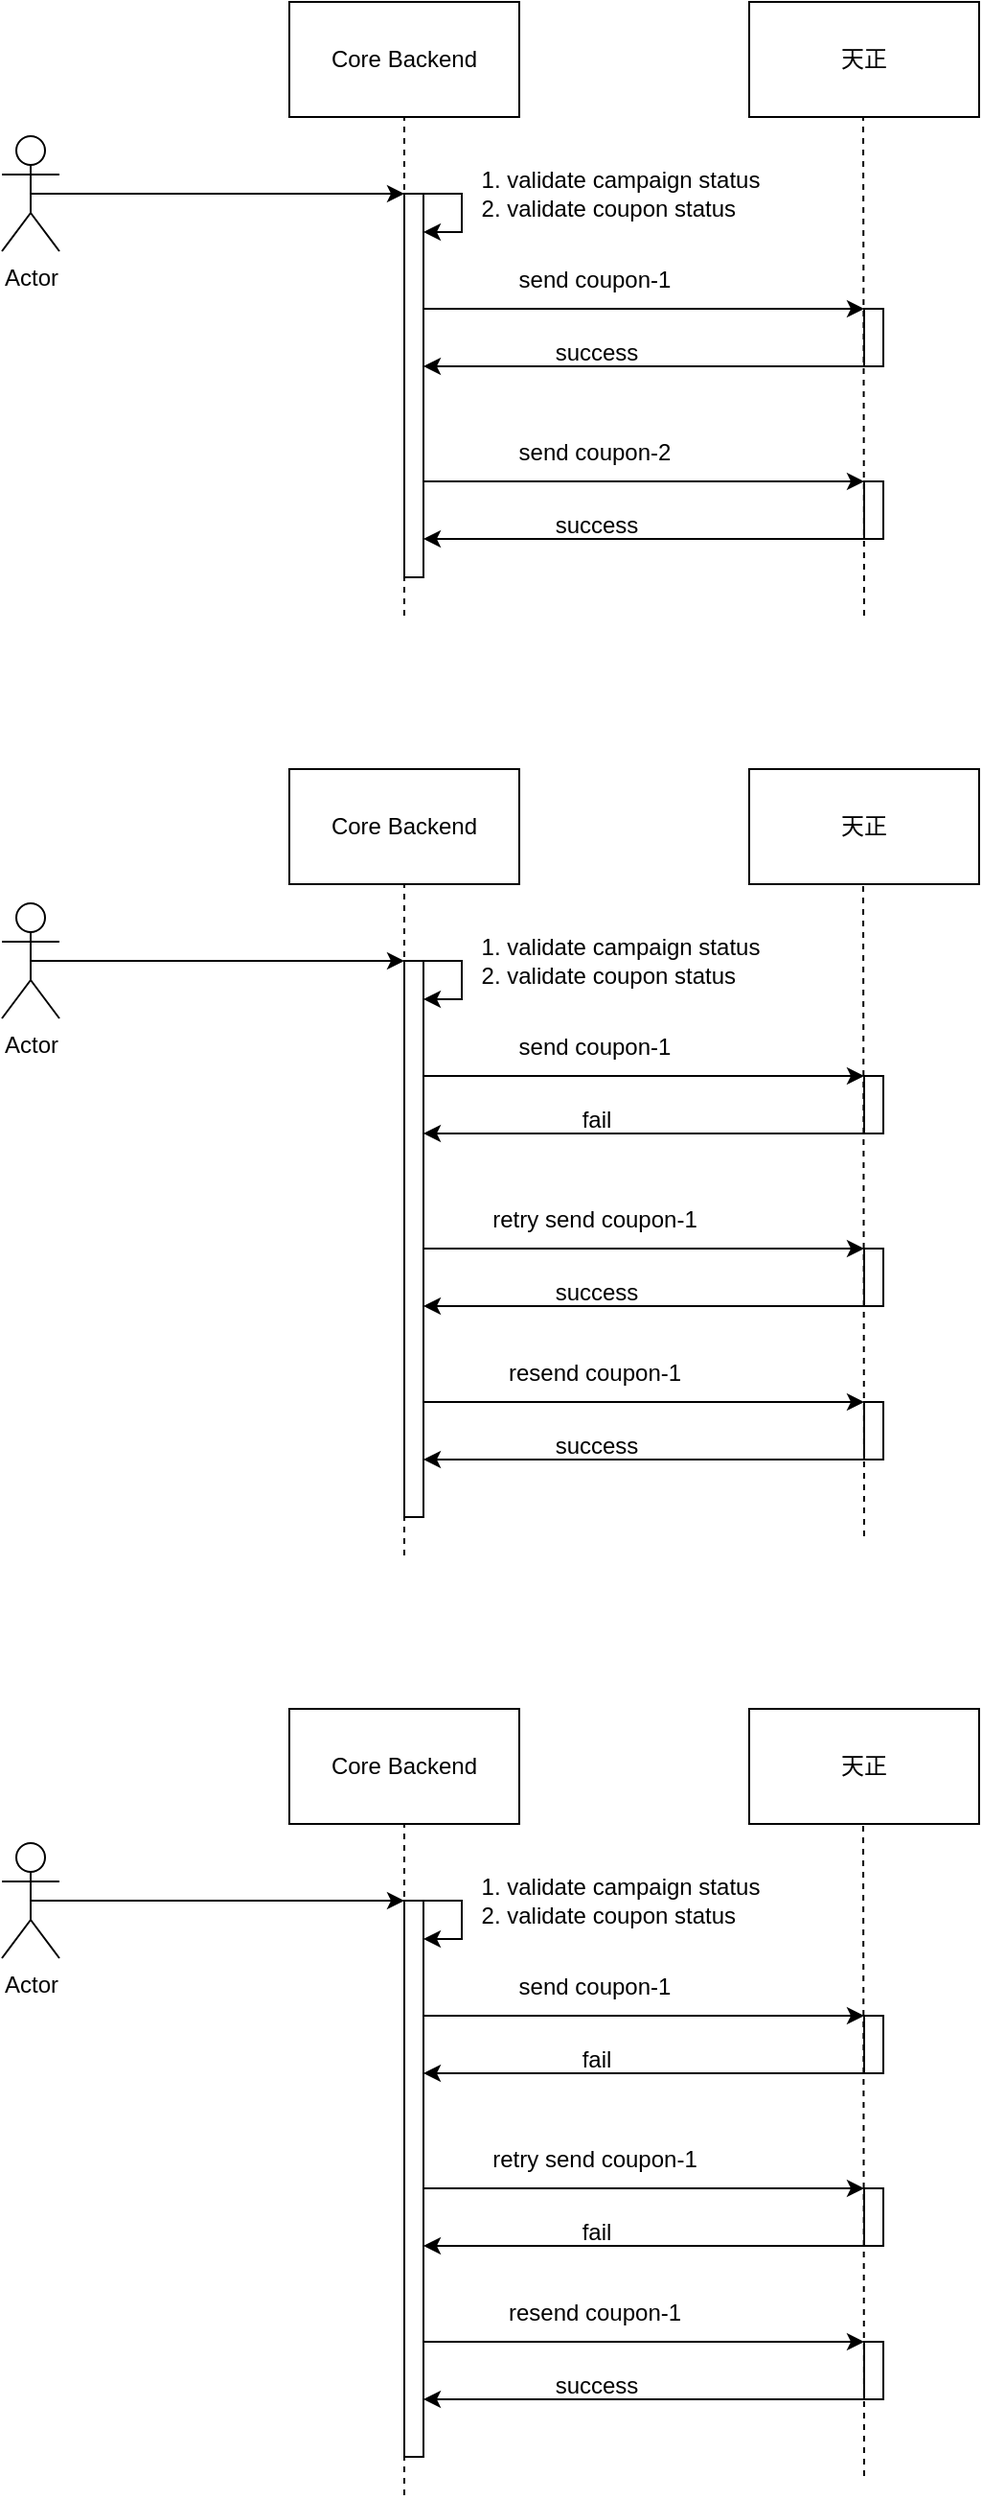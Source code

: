 <mxfile version="21.3.2" type="github">
  <diagram name="第 1 页" id="ifrk6PKnYQxSWK7HMioD">
    <mxGraphModel dx="784" dy="528" grid="1" gridSize="10" guides="1" tooltips="1" connect="1" arrows="1" fold="1" page="1" pageScale="1" pageWidth="827" pageHeight="1169" math="0" shadow="0">
      <root>
        <mxCell id="0" />
        <mxCell id="1" parent="0" />
        <mxCell id="cd5GM1Ut8fGV4c2g-e-l-1" value="Actor" style="shape=umlActor;verticalLabelPosition=bottom;verticalAlign=top;html=1;outlineConnect=0;" vertex="1" parent="1">
          <mxGeometry x="130" y="150" width="30" height="60" as="geometry" />
        </mxCell>
        <mxCell id="cd5GM1Ut8fGV4c2g-e-l-2" value="Core Backend" style="rounded=0;whiteSpace=wrap;html=1;" vertex="1" parent="1">
          <mxGeometry x="280" y="80" width="120" height="60" as="geometry" />
        </mxCell>
        <mxCell id="cd5GM1Ut8fGV4c2g-e-l-3" value="天正" style="rounded=0;whiteSpace=wrap;html=1;" vertex="1" parent="1">
          <mxGeometry x="520" y="80" width="120" height="60" as="geometry" />
        </mxCell>
        <mxCell id="cd5GM1Ut8fGV4c2g-e-l-4" value="" style="endArrow=none;dashed=1;html=1;rounded=0;" edge="1" parent="1">
          <mxGeometry width="50" height="50" relative="1" as="geometry">
            <mxPoint x="340" y="400" as="sourcePoint" />
            <mxPoint x="340" y="140" as="targetPoint" />
          </mxGeometry>
        </mxCell>
        <mxCell id="cd5GM1Ut8fGV4c2g-e-l-5" value="" style="endArrow=none;dashed=1;html=1;rounded=0;" edge="1" parent="1">
          <mxGeometry width="50" height="50" relative="1" as="geometry">
            <mxPoint x="580" y="400" as="sourcePoint" />
            <mxPoint x="579.5" y="140" as="targetPoint" />
          </mxGeometry>
        </mxCell>
        <mxCell id="cd5GM1Ut8fGV4c2g-e-l-6" value="" style="endArrow=classic;html=1;rounded=0;exitX=0.5;exitY=0.5;exitDx=0;exitDy=0;exitPerimeter=0;" edge="1" parent="1" source="cd5GM1Ut8fGV4c2g-e-l-1">
          <mxGeometry width="50" height="50" relative="1" as="geometry">
            <mxPoint x="220" y="190" as="sourcePoint" />
            <mxPoint x="340" y="180" as="targetPoint" />
          </mxGeometry>
        </mxCell>
        <mxCell id="cd5GM1Ut8fGV4c2g-e-l-7" value="" style="rounded=0;whiteSpace=wrap;html=1;" vertex="1" parent="1">
          <mxGeometry x="340" y="180" width="10" height="200" as="geometry" />
        </mxCell>
        <mxCell id="cd5GM1Ut8fGV4c2g-e-l-10" value="" style="endArrow=classic;html=1;rounded=0;" edge="1" parent="1">
          <mxGeometry width="50" height="50" relative="1" as="geometry">
            <mxPoint x="350" y="180" as="sourcePoint" />
            <mxPoint x="350" y="200" as="targetPoint" />
            <Array as="points">
              <mxPoint x="370" y="180" />
              <mxPoint x="370" y="200" />
            </Array>
          </mxGeometry>
        </mxCell>
        <mxCell id="cd5GM1Ut8fGV4c2g-e-l-11" value="1. validate campaign status&lt;br&gt;&lt;div style=&quot;text-align: left;&quot;&gt;&lt;span style=&quot;background-color: initial;&quot;&gt;2. validate coupon status&lt;/span&gt;&lt;/div&gt;" style="text;html=1;strokeColor=none;fillColor=none;align=center;verticalAlign=middle;whiteSpace=wrap;rounded=0;" vertex="1" parent="1">
          <mxGeometry x="370" y="150" width="166" height="60" as="geometry" />
        </mxCell>
        <mxCell id="cd5GM1Ut8fGV4c2g-e-l-12" value="" style="endArrow=classic;html=1;rounded=0;exitX=0.5;exitY=0.5;exitDx=0;exitDy=0;exitPerimeter=0;" edge="1" parent="1">
          <mxGeometry width="50" height="50" relative="1" as="geometry">
            <mxPoint x="350" y="240" as="sourcePoint" />
            <mxPoint x="580" y="240" as="targetPoint" />
          </mxGeometry>
        </mxCell>
        <mxCell id="cd5GM1Ut8fGV4c2g-e-l-13" value="" style="rounded=0;whiteSpace=wrap;html=1;" vertex="1" parent="1">
          <mxGeometry x="580" y="240" width="10" height="30" as="geometry" />
        </mxCell>
        <mxCell id="cd5GM1Ut8fGV4c2g-e-l-21" value="send coupon-1" style="text;html=1;align=center;verticalAlign=middle;resizable=0;points=[];autosize=1;strokeColor=none;fillColor=none;" vertex="1" parent="1">
          <mxGeometry x="389" y="210" width="100" height="30" as="geometry" />
        </mxCell>
        <mxCell id="cd5GM1Ut8fGV4c2g-e-l-22" value="" style="endArrow=classic;html=1;rounded=0;exitX=0.5;exitY=0.5;exitDx=0;exitDy=0;exitPerimeter=0;" edge="1" parent="1">
          <mxGeometry width="50" height="50" relative="1" as="geometry">
            <mxPoint x="580" y="270" as="sourcePoint" />
            <mxPoint x="350" y="270" as="targetPoint" />
          </mxGeometry>
        </mxCell>
        <mxCell id="cd5GM1Ut8fGV4c2g-e-l-23" value="success" style="text;html=1;align=center;verticalAlign=middle;resizable=0;points=[];autosize=1;strokeColor=none;fillColor=none;" vertex="1" parent="1">
          <mxGeometry x="405" y="248" width="70" height="30" as="geometry" />
        </mxCell>
        <mxCell id="cd5GM1Ut8fGV4c2g-e-l-24" value="" style="endArrow=classic;html=1;rounded=0;exitX=0.5;exitY=0.5;exitDx=0;exitDy=0;exitPerimeter=0;" edge="1" parent="1">
          <mxGeometry width="50" height="50" relative="1" as="geometry">
            <mxPoint x="350" y="330" as="sourcePoint" />
            <mxPoint x="580" y="330" as="targetPoint" />
          </mxGeometry>
        </mxCell>
        <mxCell id="cd5GM1Ut8fGV4c2g-e-l-25" value="send coupon-2" style="text;html=1;align=center;verticalAlign=middle;resizable=0;points=[];autosize=1;strokeColor=none;fillColor=none;" vertex="1" parent="1">
          <mxGeometry x="389" y="300" width="100" height="30" as="geometry" />
        </mxCell>
        <mxCell id="cd5GM1Ut8fGV4c2g-e-l-26" value="" style="endArrow=classic;html=1;rounded=0;exitX=0.5;exitY=0.5;exitDx=0;exitDy=0;exitPerimeter=0;" edge="1" parent="1">
          <mxGeometry width="50" height="50" relative="1" as="geometry">
            <mxPoint x="580" y="360" as="sourcePoint" />
            <mxPoint x="350" y="360" as="targetPoint" />
          </mxGeometry>
        </mxCell>
        <mxCell id="cd5GM1Ut8fGV4c2g-e-l-27" value="success" style="text;html=1;align=center;verticalAlign=middle;resizable=0;points=[];autosize=1;strokeColor=none;fillColor=none;" vertex="1" parent="1">
          <mxGeometry x="405" y="338" width="70" height="30" as="geometry" />
        </mxCell>
        <mxCell id="cd5GM1Ut8fGV4c2g-e-l-28" value="" style="rounded=0;whiteSpace=wrap;html=1;" vertex="1" parent="1">
          <mxGeometry x="580" y="330" width="10" height="30" as="geometry" />
        </mxCell>
        <mxCell id="cd5GM1Ut8fGV4c2g-e-l-29" value="Actor" style="shape=umlActor;verticalLabelPosition=bottom;verticalAlign=top;html=1;outlineConnect=0;" vertex="1" parent="1">
          <mxGeometry x="130" y="550" width="30" height="60" as="geometry" />
        </mxCell>
        <mxCell id="cd5GM1Ut8fGV4c2g-e-l-30" value="Core Backend" style="rounded=0;whiteSpace=wrap;html=1;" vertex="1" parent="1">
          <mxGeometry x="280" y="480" width="120" height="60" as="geometry" />
        </mxCell>
        <mxCell id="cd5GM1Ut8fGV4c2g-e-l-31" value="天正" style="rounded=0;whiteSpace=wrap;html=1;" vertex="1" parent="1">
          <mxGeometry x="520" y="480" width="120" height="60" as="geometry" />
        </mxCell>
        <mxCell id="cd5GM1Ut8fGV4c2g-e-l-32" value="" style="endArrow=none;dashed=1;html=1;rounded=0;" edge="1" parent="1">
          <mxGeometry width="50" height="50" relative="1" as="geometry">
            <mxPoint x="340" y="890" as="sourcePoint" />
            <mxPoint x="340" y="540" as="targetPoint" />
          </mxGeometry>
        </mxCell>
        <mxCell id="cd5GM1Ut8fGV4c2g-e-l-33" value="" style="endArrow=none;dashed=1;html=1;rounded=0;" edge="1" parent="1">
          <mxGeometry width="50" height="50" relative="1" as="geometry">
            <mxPoint x="580" y="880" as="sourcePoint" />
            <mxPoint x="579.5" y="540" as="targetPoint" />
          </mxGeometry>
        </mxCell>
        <mxCell id="cd5GM1Ut8fGV4c2g-e-l-34" value="" style="endArrow=classic;html=1;rounded=0;exitX=0.5;exitY=0.5;exitDx=0;exitDy=0;exitPerimeter=0;" edge="1" parent="1" source="cd5GM1Ut8fGV4c2g-e-l-29">
          <mxGeometry width="50" height="50" relative="1" as="geometry">
            <mxPoint x="220" y="590" as="sourcePoint" />
            <mxPoint x="340" y="580" as="targetPoint" />
          </mxGeometry>
        </mxCell>
        <mxCell id="cd5GM1Ut8fGV4c2g-e-l-35" value="" style="rounded=0;whiteSpace=wrap;html=1;" vertex="1" parent="1">
          <mxGeometry x="340" y="580" width="10" height="290" as="geometry" />
        </mxCell>
        <mxCell id="cd5GM1Ut8fGV4c2g-e-l-36" value="" style="endArrow=classic;html=1;rounded=0;" edge="1" parent="1">
          <mxGeometry width="50" height="50" relative="1" as="geometry">
            <mxPoint x="350" y="580" as="sourcePoint" />
            <mxPoint x="350" y="600" as="targetPoint" />
            <Array as="points">
              <mxPoint x="370" y="580" />
              <mxPoint x="370" y="600" />
            </Array>
          </mxGeometry>
        </mxCell>
        <mxCell id="cd5GM1Ut8fGV4c2g-e-l-37" value="1. validate campaign status&lt;br&gt;&lt;div style=&quot;text-align: left;&quot;&gt;&lt;span style=&quot;background-color: initial;&quot;&gt;2. validate coupon status&lt;/span&gt;&lt;/div&gt;" style="text;html=1;strokeColor=none;fillColor=none;align=center;verticalAlign=middle;whiteSpace=wrap;rounded=0;" vertex="1" parent="1">
          <mxGeometry x="370" y="550" width="166" height="60" as="geometry" />
        </mxCell>
        <mxCell id="cd5GM1Ut8fGV4c2g-e-l-38" value="" style="endArrow=classic;html=1;rounded=0;exitX=0.5;exitY=0.5;exitDx=0;exitDy=0;exitPerimeter=0;" edge="1" parent="1">
          <mxGeometry width="50" height="50" relative="1" as="geometry">
            <mxPoint x="350" y="640" as="sourcePoint" />
            <mxPoint x="580" y="640" as="targetPoint" />
          </mxGeometry>
        </mxCell>
        <mxCell id="cd5GM1Ut8fGV4c2g-e-l-39" value="" style="rounded=0;whiteSpace=wrap;html=1;" vertex="1" parent="1">
          <mxGeometry x="580" y="640" width="10" height="30" as="geometry" />
        </mxCell>
        <mxCell id="cd5GM1Ut8fGV4c2g-e-l-40" value="send coupon-1" style="text;html=1;align=center;verticalAlign=middle;resizable=0;points=[];autosize=1;strokeColor=none;fillColor=none;" vertex="1" parent="1">
          <mxGeometry x="389" y="610" width="100" height="30" as="geometry" />
        </mxCell>
        <mxCell id="cd5GM1Ut8fGV4c2g-e-l-41" value="" style="endArrow=classic;html=1;rounded=0;exitX=0.5;exitY=0.5;exitDx=0;exitDy=0;exitPerimeter=0;" edge="1" parent="1">
          <mxGeometry width="50" height="50" relative="1" as="geometry">
            <mxPoint x="580" y="670" as="sourcePoint" />
            <mxPoint x="350" y="670" as="targetPoint" />
          </mxGeometry>
        </mxCell>
        <mxCell id="cd5GM1Ut8fGV4c2g-e-l-42" value="fail" style="text;html=1;align=center;verticalAlign=middle;resizable=0;points=[];autosize=1;strokeColor=none;fillColor=none;" vertex="1" parent="1">
          <mxGeometry x="420" y="648" width="40" height="30" as="geometry" />
        </mxCell>
        <mxCell id="cd5GM1Ut8fGV4c2g-e-l-43" value="" style="endArrow=classic;html=1;rounded=0;exitX=0.5;exitY=0.5;exitDx=0;exitDy=0;exitPerimeter=0;" edge="1" parent="1">
          <mxGeometry width="50" height="50" relative="1" as="geometry">
            <mxPoint x="350" y="730" as="sourcePoint" />
            <mxPoint x="580" y="730" as="targetPoint" />
          </mxGeometry>
        </mxCell>
        <mxCell id="cd5GM1Ut8fGV4c2g-e-l-44" value="retry send coupon-1" style="text;html=1;align=center;verticalAlign=middle;resizable=0;points=[];autosize=1;strokeColor=none;fillColor=none;" vertex="1" parent="1">
          <mxGeometry x="374" y="700" width="130" height="30" as="geometry" />
        </mxCell>
        <mxCell id="cd5GM1Ut8fGV4c2g-e-l-45" value="" style="endArrow=classic;html=1;rounded=0;exitX=0.5;exitY=0.5;exitDx=0;exitDy=0;exitPerimeter=0;" edge="1" parent="1">
          <mxGeometry width="50" height="50" relative="1" as="geometry">
            <mxPoint x="580" y="760" as="sourcePoint" />
            <mxPoint x="350" y="760" as="targetPoint" />
          </mxGeometry>
        </mxCell>
        <mxCell id="cd5GM1Ut8fGV4c2g-e-l-46" value="success" style="text;html=1;align=center;verticalAlign=middle;resizable=0;points=[];autosize=1;strokeColor=none;fillColor=none;" vertex="1" parent="1">
          <mxGeometry x="405" y="738" width="70" height="30" as="geometry" />
        </mxCell>
        <mxCell id="cd5GM1Ut8fGV4c2g-e-l-47" value="" style="rounded=0;whiteSpace=wrap;html=1;" vertex="1" parent="1">
          <mxGeometry x="580" y="730" width="10" height="30" as="geometry" />
        </mxCell>
        <mxCell id="cd5GM1Ut8fGV4c2g-e-l-48" value="" style="endArrow=classic;html=1;rounded=0;exitX=0.5;exitY=0.5;exitDx=0;exitDy=0;exitPerimeter=0;" edge="1" parent="1">
          <mxGeometry width="50" height="50" relative="1" as="geometry">
            <mxPoint x="350" y="810" as="sourcePoint" />
            <mxPoint x="580" y="810" as="targetPoint" />
          </mxGeometry>
        </mxCell>
        <mxCell id="cd5GM1Ut8fGV4c2g-e-l-49" value="resend coupon-1" style="text;html=1;align=center;verticalAlign=middle;resizable=0;points=[];autosize=1;strokeColor=none;fillColor=none;" vertex="1" parent="1">
          <mxGeometry x="384" y="780" width="110" height="30" as="geometry" />
        </mxCell>
        <mxCell id="cd5GM1Ut8fGV4c2g-e-l-50" value="" style="endArrow=classic;html=1;rounded=0;exitX=0.5;exitY=0.5;exitDx=0;exitDy=0;exitPerimeter=0;" edge="1" parent="1">
          <mxGeometry width="50" height="50" relative="1" as="geometry">
            <mxPoint x="580" y="840" as="sourcePoint" />
            <mxPoint x="350" y="840" as="targetPoint" />
          </mxGeometry>
        </mxCell>
        <mxCell id="cd5GM1Ut8fGV4c2g-e-l-51" value="success" style="text;html=1;align=center;verticalAlign=middle;resizable=0;points=[];autosize=1;strokeColor=none;fillColor=none;" vertex="1" parent="1">
          <mxGeometry x="405" y="818" width="70" height="30" as="geometry" />
        </mxCell>
        <mxCell id="cd5GM1Ut8fGV4c2g-e-l-52" value="" style="rounded=0;whiteSpace=wrap;html=1;" vertex="1" parent="1">
          <mxGeometry x="580" y="810" width="10" height="30" as="geometry" />
        </mxCell>
        <mxCell id="cd5GM1Ut8fGV4c2g-e-l-85" value="Actor" style="shape=umlActor;verticalLabelPosition=bottom;verticalAlign=top;html=1;outlineConnect=0;" vertex="1" parent="1">
          <mxGeometry x="130" y="1040" width="30" height="60" as="geometry" />
        </mxCell>
        <mxCell id="cd5GM1Ut8fGV4c2g-e-l-86" value="Core Backend" style="rounded=0;whiteSpace=wrap;html=1;" vertex="1" parent="1">
          <mxGeometry x="280" y="970" width="120" height="60" as="geometry" />
        </mxCell>
        <mxCell id="cd5GM1Ut8fGV4c2g-e-l-87" value="天正" style="rounded=0;whiteSpace=wrap;html=1;" vertex="1" parent="1">
          <mxGeometry x="520" y="970" width="120" height="60" as="geometry" />
        </mxCell>
        <mxCell id="cd5GM1Ut8fGV4c2g-e-l-88" value="" style="endArrow=none;dashed=1;html=1;rounded=0;" edge="1" parent="1">
          <mxGeometry width="50" height="50" relative="1" as="geometry">
            <mxPoint x="340" y="1380" as="sourcePoint" />
            <mxPoint x="340" y="1030" as="targetPoint" />
          </mxGeometry>
        </mxCell>
        <mxCell id="cd5GM1Ut8fGV4c2g-e-l-89" value="" style="endArrow=none;dashed=1;html=1;rounded=0;" edge="1" parent="1">
          <mxGeometry width="50" height="50" relative="1" as="geometry">
            <mxPoint x="580" y="1370" as="sourcePoint" />
            <mxPoint x="579.5" y="1030" as="targetPoint" />
          </mxGeometry>
        </mxCell>
        <mxCell id="cd5GM1Ut8fGV4c2g-e-l-90" value="" style="endArrow=classic;html=1;rounded=0;exitX=0.5;exitY=0.5;exitDx=0;exitDy=0;exitPerimeter=0;" edge="1" parent="1" source="cd5GM1Ut8fGV4c2g-e-l-85">
          <mxGeometry width="50" height="50" relative="1" as="geometry">
            <mxPoint x="220" y="1080" as="sourcePoint" />
            <mxPoint x="340" y="1070" as="targetPoint" />
          </mxGeometry>
        </mxCell>
        <mxCell id="cd5GM1Ut8fGV4c2g-e-l-91" value="" style="rounded=0;whiteSpace=wrap;html=1;" vertex="1" parent="1">
          <mxGeometry x="340" y="1070" width="10" height="290" as="geometry" />
        </mxCell>
        <mxCell id="cd5GM1Ut8fGV4c2g-e-l-92" value="" style="endArrow=classic;html=1;rounded=0;" edge="1" parent="1">
          <mxGeometry width="50" height="50" relative="1" as="geometry">
            <mxPoint x="350" y="1070" as="sourcePoint" />
            <mxPoint x="350" y="1090" as="targetPoint" />
            <Array as="points">
              <mxPoint x="370" y="1070" />
              <mxPoint x="370" y="1090" />
            </Array>
          </mxGeometry>
        </mxCell>
        <mxCell id="cd5GM1Ut8fGV4c2g-e-l-93" value="1. validate campaign status&lt;br&gt;&lt;div style=&quot;text-align: left;&quot;&gt;&lt;span style=&quot;background-color: initial;&quot;&gt;2. validate coupon status&lt;/span&gt;&lt;/div&gt;" style="text;html=1;strokeColor=none;fillColor=none;align=center;verticalAlign=middle;whiteSpace=wrap;rounded=0;" vertex="1" parent="1">
          <mxGeometry x="370" y="1040" width="166" height="60" as="geometry" />
        </mxCell>
        <mxCell id="cd5GM1Ut8fGV4c2g-e-l-94" value="" style="endArrow=classic;html=1;rounded=0;exitX=0.5;exitY=0.5;exitDx=0;exitDy=0;exitPerimeter=0;" edge="1" parent="1">
          <mxGeometry width="50" height="50" relative="1" as="geometry">
            <mxPoint x="350" y="1130" as="sourcePoint" />
            <mxPoint x="580" y="1130" as="targetPoint" />
          </mxGeometry>
        </mxCell>
        <mxCell id="cd5GM1Ut8fGV4c2g-e-l-95" value="" style="rounded=0;whiteSpace=wrap;html=1;" vertex="1" parent="1">
          <mxGeometry x="580" y="1130" width="10" height="30" as="geometry" />
        </mxCell>
        <mxCell id="cd5GM1Ut8fGV4c2g-e-l-96" value="send coupon-1" style="text;html=1;align=center;verticalAlign=middle;resizable=0;points=[];autosize=1;strokeColor=none;fillColor=none;" vertex="1" parent="1">
          <mxGeometry x="389" y="1100" width="100" height="30" as="geometry" />
        </mxCell>
        <mxCell id="cd5GM1Ut8fGV4c2g-e-l-97" value="" style="endArrow=classic;html=1;rounded=0;exitX=0.5;exitY=0.5;exitDx=0;exitDy=0;exitPerimeter=0;" edge="1" parent="1">
          <mxGeometry width="50" height="50" relative="1" as="geometry">
            <mxPoint x="580" y="1160" as="sourcePoint" />
            <mxPoint x="350" y="1160" as="targetPoint" />
          </mxGeometry>
        </mxCell>
        <mxCell id="cd5GM1Ut8fGV4c2g-e-l-98" value="fail" style="text;html=1;align=center;verticalAlign=middle;resizable=0;points=[];autosize=1;strokeColor=none;fillColor=none;" vertex="1" parent="1">
          <mxGeometry x="420" y="1138" width="40" height="30" as="geometry" />
        </mxCell>
        <mxCell id="cd5GM1Ut8fGV4c2g-e-l-99" value="" style="endArrow=classic;html=1;rounded=0;exitX=0.5;exitY=0.5;exitDx=0;exitDy=0;exitPerimeter=0;" edge="1" parent="1">
          <mxGeometry width="50" height="50" relative="1" as="geometry">
            <mxPoint x="350" y="1220" as="sourcePoint" />
            <mxPoint x="580" y="1220" as="targetPoint" />
          </mxGeometry>
        </mxCell>
        <mxCell id="cd5GM1Ut8fGV4c2g-e-l-100" value="retry send coupon-1" style="text;html=1;align=center;verticalAlign=middle;resizable=0;points=[];autosize=1;strokeColor=none;fillColor=none;" vertex="1" parent="1">
          <mxGeometry x="374" y="1190" width="130" height="30" as="geometry" />
        </mxCell>
        <mxCell id="cd5GM1Ut8fGV4c2g-e-l-101" value="" style="endArrow=classic;html=1;rounded=0;exitX=0.5;exitY=0.5;exitDx=0;exitDy=0;exitPerimeter=0;" edge="1" parent="1">
          <mxGeometry width="50" height="50" relative="1" as="geometry">
            <mxPoint x="580" y="1250" as="sourcePoint" />
            <mxPoint x="350" y="1250" as="targetPoint" />
          </mxGeometry>
        </mxCell>
        <mxCell id="cd5GM1Ut8fGV4c2g-e-l-102" value="fail" style="text;html=1;align=center;verticalAlign=middle;resizable=0;points=[];autosize=1;strokeColor=none;fillColor=none;" vertex="1" parent="1">
          <mxGeometry x="420" y="1228" width="40" height="30" as="geometry" />
        </mxCell>
        <mxCell id="cd5GM1Ut8fGV4c2g-e-l-103" value="" style="rounded=0;whiteSpace=wrap;html=1;" vertex="1" parent="1">
          <mxGeometry x="580" y="1220" width="10" height="30" as="geometry" />
        </mxCell>
        <mxCell id="cd5GM1Ut8fGV4c2g-e-l-104" value="" style="endArrow=classic;html=1;rounded=0;exitX=0.5;exitY=0.5;exitDx=0;exitDy=0;exitPerimeter=0;" edge="1" parent="1">
          <mxGeometry width="50" height="50" relative="1" as="geometry">
            <mxPoint x="350" y="1300" as="sourcePoint" />
            <mxPoint x="580" y="1300" as="targetPoint" />
          </mxGeometry>
        </mxCell>
        <mxCell id="cd5GM1Ut8fGV4c2g-e-l-105" value="resend coupon-1" style="text;html=1;align=center;verticalAlign=middle;resizable=0;points=[];autosize=1;strokeColor=none;fillColor=none;" vertex="1" parent="1">
          <mxGeometry x="384" y="1270" width="110" height="30" as="geometry" />
        </mxCell>
        <mxCell id="cd5GM1Ut8fGV4c2g-e-l-106" value="" style="endArrow=classic;html=1;rounded=0;exitX=0.5;exitY=0.5;exitDx=0;exitDy=0;exitPerimeter=0;" edge="1" parent="1">
          <mxGeometry width="50" height="50" relative="1" as="geometry">
            <mxPoint x="580" y="1330" as="sourcePoint" />
            <mxPoint x="350" y="1330" as="targetPoint" />
          </mxGeometry>
        </mxCell>
        <mxCell id="cd5GM1Ut8fGV4c2g-e-l-107" value="success" style="text;html=1;align=center;verticalAlign=middle;resizable=0;points=[];autosize=1;strokeColor=none;fillColor=none;" vertex="1" parent="1">
          <mxGeometry x="405" y="1308" width="70" height="30" as="geometry" />
        </mxCell>
        <mxCell id="cd5GM1Ut8fGV4c2g-e-l-108" value="" style="rounded=0;whiteSpace=wrap;html=1;" vertex="1" parent="1">
          <mxGeometry x="580" y="1300" width="10" height="30" as="geometry" />
        </mxCell>
      </root>
    </mxGraphModel>
  </diagram>
</mxfile>
